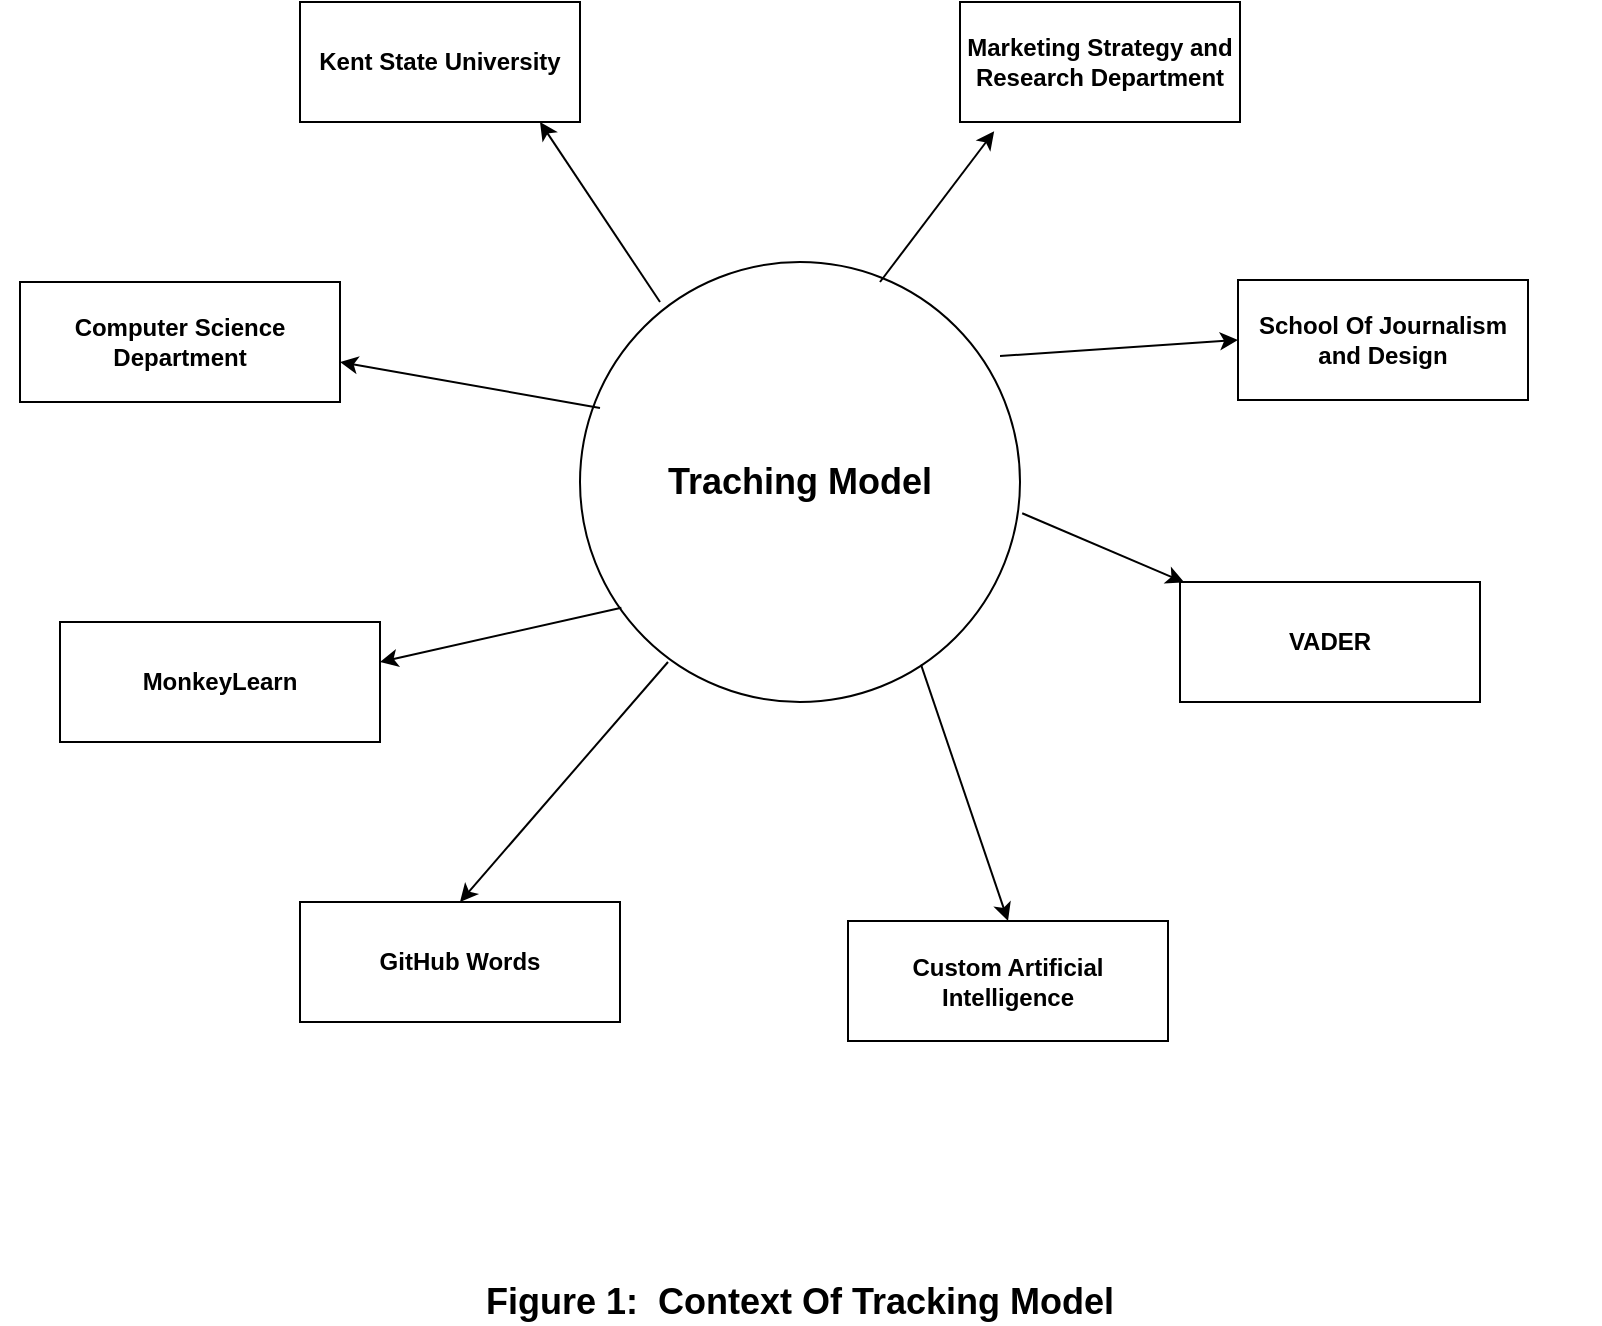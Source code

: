 <mxfile version="11.2.9" type="device" pages="1"><diagram id="quL8tb_dTpdqpi3681Os" name="Page-1"><mxGraphModel dx="1536" dy="748" grid="1" gridSize="10" guides="1" tooltips="1" connect="1" arrows="1" fold="1" page="1" pageScale="1" pageWidth="850" pageHeight="1100" math="0" shadow="0"><root><mxCell id="0"/><mxCell id="1" parent="0"/><mxCell id="LmH3boQ4NC1pzZLY-tGl-1" value="&lt;font style=&quot;font-size: 18px&quot;&gt;&lt;b&gt;Traching Model&lt;/b&gt;&lt;/font&gt;" style="ellipse;whiteSpace=wrap;html=1;aspect=fixed;" vertex="1" parent="1"><mxGeometry x="290" y="160" width="220" height="220" as="geometry"/></mxCell><mxCell id="LmH3boQ4NC1pzZLY-tGl-2" value="&lt;b&gt;Kent State University&lt;/b&gt;" style="rounded=0;whiteSpace=wrap;html=1;" vertex="1" parent="1"><mxGeometry x="150" y="30" width="140" height="60" as="geometry"/></mxCell><mxCell id="LmH3boQ4NC1pzZLY-tGl-3" value="&lt;b&gt;Computer Science Department&lt;/b&gt;" style="rounded=0;whiteSpace=wrap;html=1;" vertex="1" parent="1"><mxGeometry x="10" y="170" width="160" height="60" as="geometry"/></mxCell><mxCell id="LmH3boQ4NC1pzZLY-tGl-4" value="&lt;b&gt;Marketing Strategy and Research Department&lt;/b&gt;" style="rounded=0;whiteSpace=wrap;html=1;" vertex="1" parent="1"><mxGeometry x="480" y="30" width="140" height="60" as="geometry"/></mxCell><mxCell id="LmH3boQ4NC1pzZLY-tGl-6" value="&lt;b&gt;VADER&lt;/b&gt;" style="rounded=0;whiteSpace=wrap;html=1;" vertex="1" parent="1"><mxGeometry x="590" y="320" width="150" height="60" as="geometry"/></mxCell><mxCell id="LmH3boQ4NC1pzZLY-tGl-7" value="&lt;b&gt;MonkeyLearn&lt;/b&gt;" style="rounded=0;whiteSpace=wrap;html=1;" vertex="1" parent="1"><mxGeometry x="30" y="340" width="160" height="60" as="geometry"/></mxCell><mxCell id="LmH3boQ4NC1pzZLY-tGl-9" value="&lt;b&gt;School Of Journalism and Design&lt;/b&gt;" style="rounded=0;whiteSpace=wrap;html=1;" vertex="1" parent="1"><mxGeometry x="619" y="169" width="145" height="60" as="geometry"/></mxCell><mxCell id="LmH3boQ4NC1pzZLY-tGl-10" value="&lt;b&gt;Custom Artificial Intelligence&lt;/b&gt;" style="rounded=0;whiteSpace=wrap;html=1;" vertex="1" parent="1"><mxGeometry x="424" y="489.5" width="160" height="60" as="geometry"/></mxCell><mxCell id="LmH3boQ4NC1pzZLY-tGl-11" value="&lt;b&gt;GitHub Words&lt;/b&gt;" style="rounded=0;whiteSpace=wrap;html=1;" vertex="1" parent="1"><mxGeometry x="150" y="480" width="160" height="60" as="geometry"/></mxCell><mxCell id="LmH3boQ4NC1pzZLY-tGl-13" value="" style="endArrow=classic;html=1;" edge="1" parent="1"><mxGeometry width="50" height="50" relative="1" as="geometry"><mxPoint x="300" y="233" as="sourcePoint"/><mxPoint x="170" y="210" as="targetPoint"/></mxGeometry></mxCell><mxCell id="LmH3boQ4NC1pzZLY-tGl-15" value="" style="endArrow=classic;html=1;" edge="1" parent="1"><mxGeometry width="50" height="50" relative="1" as="geometry"><mxPoint x="330" y="180" as="sourcePoint"/><mxPoint x="270" y="90" as="targetPoint"/></mxGeometry></mxCell><mxCell id="LmH3boQ4NC1pzZLY-tGl-16" value="" style="endArrow=classic;html=1;entryX=0.122;entryY=1.078;entryDx=0;entryDy=0;entryPerimeter=0;" edge="1" parent="1" target="LmH3boQ4NC1pzZLY-tGl-4"><mxGeometry width="50" height="50" relative="1" as="geometry"><mxPoint x="440" y="170" as="sourcePoint"/><mxPoint x="492.1" y="122.16" as="targetPoint"/></mxGeometry></mxCell><mxCell id="LmH3boQ4NC1pzZLY-tGl-17" value="" style="endArrow=classic;html=1;entryX=0;entryY=0.5;entryDx=0;entryDy=0;" edge="1" parent="1" target="LmH3boQ4NC1pzZLY-tGl-9"><mxGeometry width="50" height="50" relative="1" as="geometry"><mxPoint x="500" y="207" as="sourcePoint"/><mxPoint x="592.1" y="229.16" as="targetPoint"/></mxGeometry></mxCell><mxCell id="LmH3boQ4NC1pzZLY-tGl-18" value="" style="endArrow=classic;html=1;entryX=0.055;entryY=0.328;entryDx=0;entryDy=0;entryPerimeter=0;exitX=1.005;exitY=0.571;exitDx=0;exitDy=0;exitPerimeter=0;" edge="1" parent="1" source="LmH3boQ4NC1pzZLY-tGl-1"><mxGeometry width="50" height="50" relative="1" as="geometry"><mxPoint x="480" y="298" as="sourcePoint"/><mxPoint x="592.1" y="320.16" as="targetPoint"/></mxGeometry></mxCell><mxCell id="LmH3boQ4NC1pzZLY-tGl-20" value="" style="endArrow=classic;html=1;entryX=0.5;entryY=0;entryDx=0;entryDy=0;" edge="1" parent="1" target="LmH3boQ4NC1pzZLY-tGl-11"><mxGeometry width="50" height="50" relative="1" as="geometry"><mxPoint x="334" y="360" as="sourcePoint"/><mxPoint x="332.1" y="462.16" as="targetPoint"/></mxGeometry></mxCell><mxCell id="LmH3boQ4NC1pzZLY-tGl-21" value="" style="endArrow=classic;html=1;entryX=0.5;entryY=0;entryDx=0;entryDy=0;exitX=0.775;exitY=0.915;exitDx=0;exitDy=0;exitPerimeter=0;" edge="1" parent="1" source="LmH3boQ4NC1pzZLY-tGl-1" target="LmH3boQ4NC1pzZLY-tGl-10"><mxGeometry width="50" height="50" relative="1" as="geometry"><mxPoint x="440" y="400" as="sourcePoint"/><mxPoint x="552.1" y="422.16" as="targetPoint"/></mxGeometry></mxCell><mxCell id="LmH3boQ4NC1pzZLY-tGl-22" value="" style="endArrow=classic;html=1;exitX=0.094;exitY=0.786;exitDx=0;exitDy=0;exitPerimeter=0;" edge="1" parent="1" source="LmH3boQ4NC1pzZLY-tGl-1"><mxGeometry width="50" height="50" relative="1" as="geometry"><mxPoint x="198" y="359" as="sourcePoint"/><mxPoint x="190" y="360" as="targetPoint"/></mxGeometry></mxCell><mxCell id="LmH3boQ4NC1pzZLY-tGl-25" value="&lt;b&gt;&lt;font style=&quot;font-size: 18px&quot;&gt;Figure 1:&amp;nbsp; Context Of Tracking Model&lt;/font&gt;&lt;/b&gt;" style="text;html=1;strokeColor=none;fillColor=none;align=center;verticalAlign=middle;whiteSpace=wrap;rounded=0;" vertex="1" parent="1"><mxGeometry y="670" width="800" height="20" as="geometry"/></mxCell></root></mxGraphModel></diagram></mxfile>